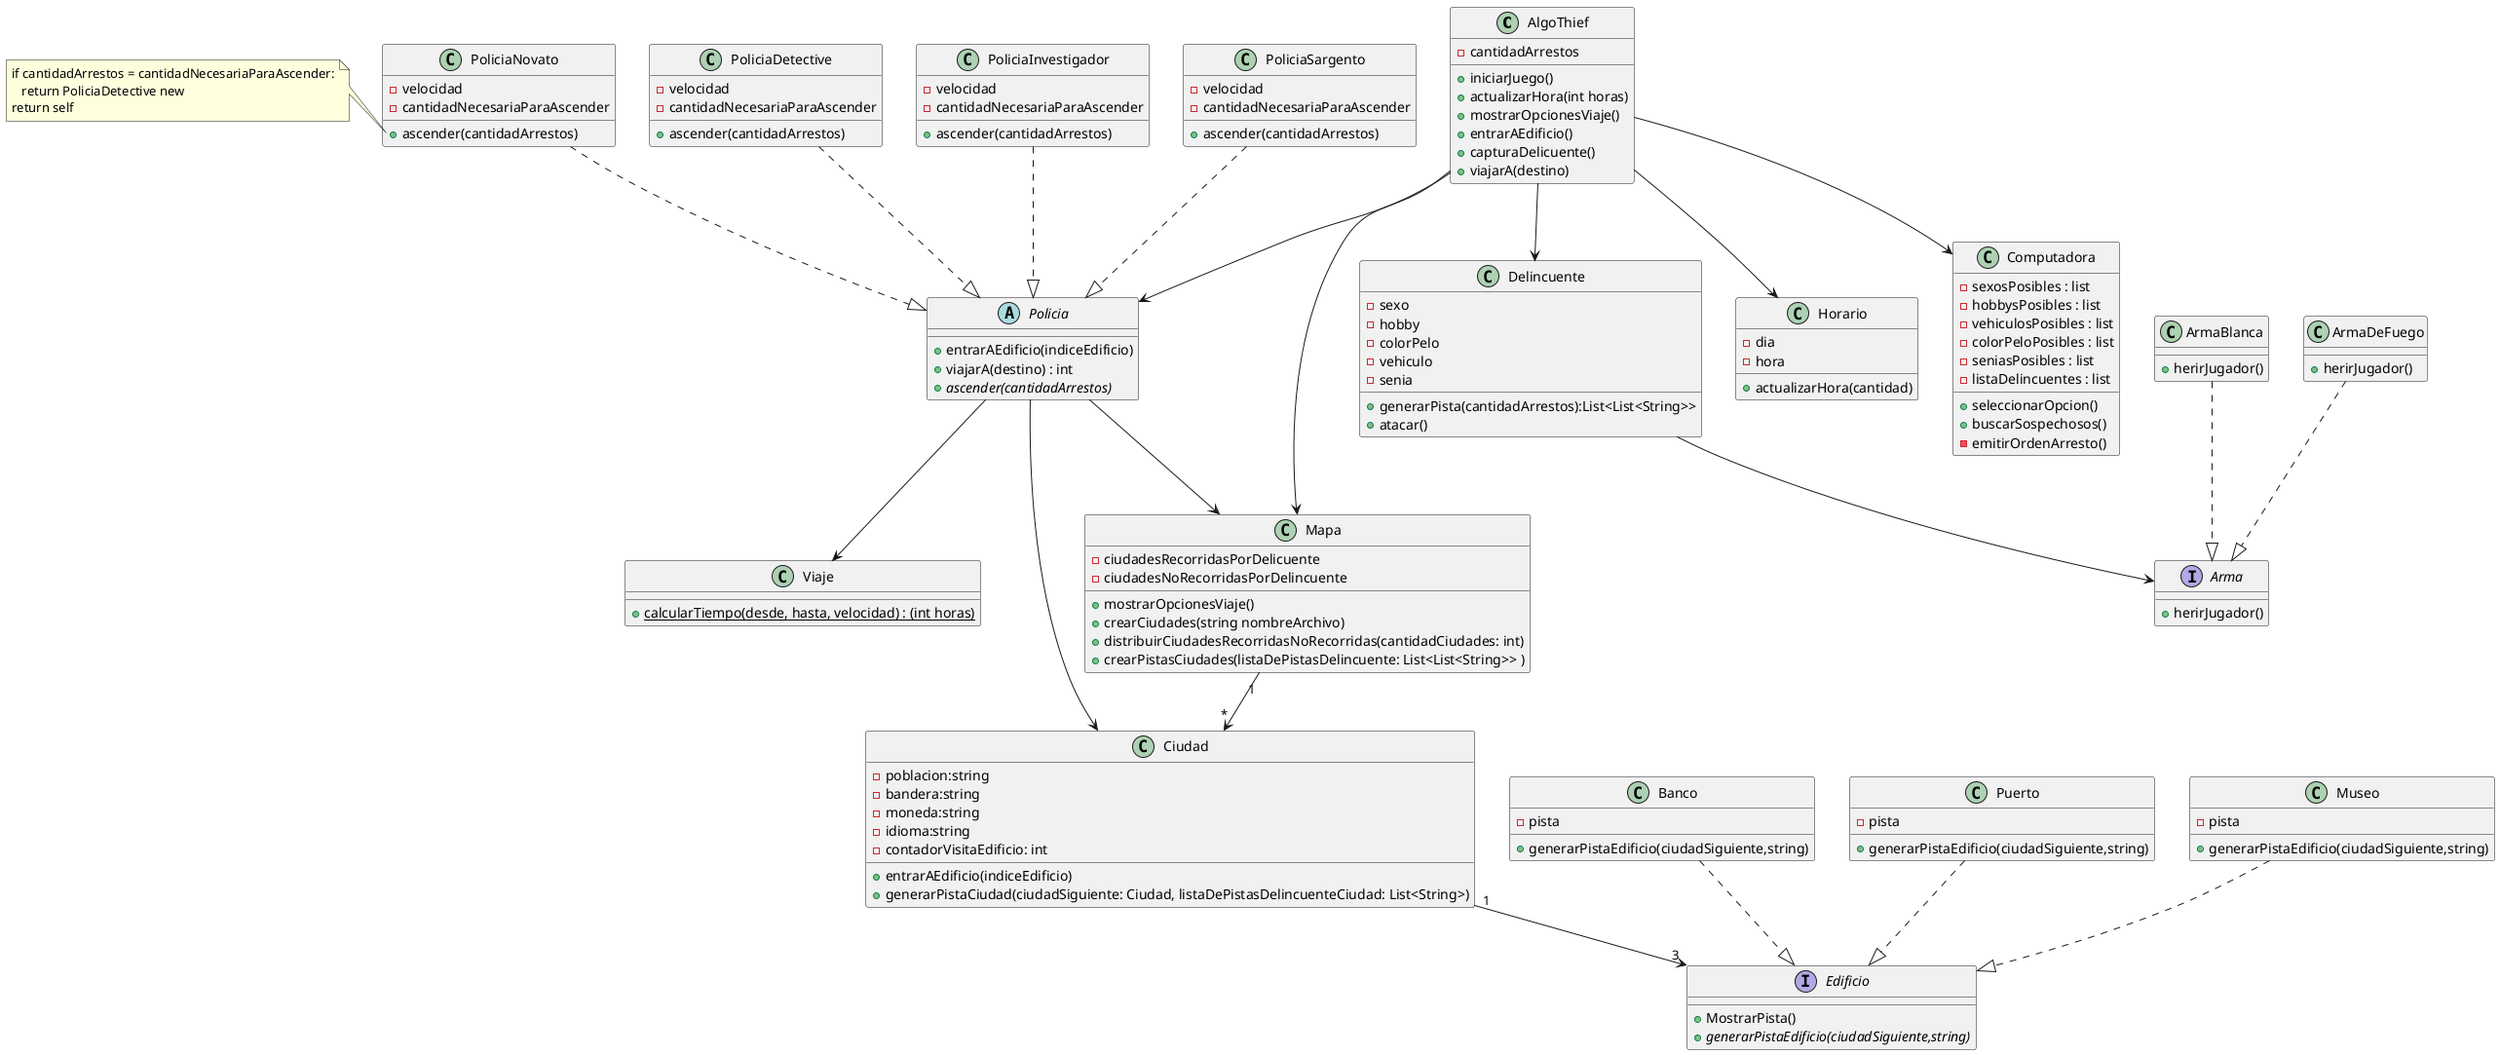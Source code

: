 "Version 3"

@startuml

/' ********** CLASES ********** '/

class AlgoThief{
-cantidadArrestos

+ iniciarJuego()
+ actualizarHora(int horas)
+ mostrarOpcionesViaje()
+ entrarAEdificio()
+ capturaDelicuente()
+ viajarA(destino)
}

class Mapa{
-ciudadesRecorridasPorDelicuente
-ciudadesNoRecorridasPorDelincuente

+ mostrarOpcionesViaje()
+ crearCiudades(string nombreArchivo)
+ distribuirCiudadesRecorridasNoRecorridas(cantidadCiudades: int)
+ crearPistasCiudades(listaDePistasDelincuente: List<List<String>> )
}

abstract class Policia{


+ entrarAEdificio(indiceEdificio)
+ viajarA(destino) : int
{abstract} +ascender(cantidadArrestos)

}

class PoliciaNovato{
-velocidad
-cantidadNecesariaParaAscender
+ascender(cantidadArrestos)
}

class PoliciaDetective{
-velocidad
-cantidadNecesariaParaAscender
+ascender(cantidadArrestos)
}

class PoliciaInvestigador{
-velocidad
-cantidadNecesariaParaAscender
+ascender(cantidadArrestos)
}

class PoliciaSargento{
-velocidad
-cantidadNecesariaParaAscender
+ascender(cantidadArrestos)
}

class Delincuente{
-sexo
-hobby
-colorPelo
-vehiculo
-senia

+generarPista(cantidadArrestos):List<List<String>>
+atacar()
}

/'
class NPC{

}
'/

class Viaje{

{static} +calcularTiempo(desde, hasta, velocidad) : (int horas)
}


class Ciudad{
-poblacion:string
-bandera:string
-moneda:string
-idioma:string
-contadorVisitaEdificio: int

+entrarAEdificio(indiceEdificio)
+ generarPistaCiudad(ciudadSiguiente: Ciudad, listaDePistasDelincuenteCiudad: List<String>)
}

class Horario{
-dia
-hora

+actualizarHora(cantidad)
}

interface Edificio{

+ MostrarPista()
+ {abstract} generarPistaEdificio(ciudadSiguiente,string)
}

class Banco{
-pista
+ generarPistaEdificio(ciudadSiguiente,string)
}

class Puerto{
-pista
+ generarPistaEdificio(ciudadSiguiente,string)
}

class Museo{
-pista
+ generarPistaEdificio(ciudadSiguiente,string)
}

class Computadora{
-sexosPosibles : list
-hobbysPosibles : list
-vehiculosPosibles : list
-colorPeloPosibles : list
-seniasPosibles : list
-listaDelincuentes : list

+seleccionarOpcion()
+buscarSospechosos()
-emitirOrdenArresto()
}

interface Arma{
+herirJugador()
}

class ArmaBlanca{
+herirJugador()
}

class ArmaDeFuego{
+herirJugador()
}

/' ********** DEPENDENCIAS ********** '/

AlgoThief --> Policia
AlgoThief --> Horario
AlgoThief --> Delincuente
AlgoThief --> Mapa
AlgoThief --> Computadora

Mapa "1" --> "*" Ciudad

Museo ..|> Edificio
Banco ..|> Edificio
Puerto ..|> Edificio

Policia --> Ciudad
Policia --> Mapa
Policia --> Viaje
PoliciaNovato ..|> Policia
PoliciaDetective ..|> Policia
PoliciaSargento ..|> Policia
PoliciaInvestigador ..|> Policia

Delincuente --> Arma

ArmaBlanca ..|> Arma
ArmaDeFuego ..|> Arma


Ciudad "1" --> "3" Edificio

/' ********** NOTAS ********** '/


note left of PoliciaNovato::ascender
if cantidadArrestos = cantidadNecesariaParaAscender:
   return PoliciaDetective new
return self
end note



/'note right of Delincuente
La creacion de un delincuente depende
del valor de un objeto, y el valor de
un objeto depende del grado del policia.
end note'/

/'
public enum casosDeAscenso
{
    0, 5, 10, 20
}

if cantidadArrestos in casosDeAscenso:
    POLICIA = POLICIA.ASCENDER()

'/
/'
note right of clases.AlgoThief::entrarAEdificio
entrarAEdificio():
    if delincuente.ciudad == policia.ciudad:
        horario.actualizarHora(delincuente.atacar())
end note
'/

@enduml

polcia.estaEnCiudadDelincuente(delincuente)

en estaEnCiudadDelincuente:
    if delincuente.estaAca(ciudadActual)




